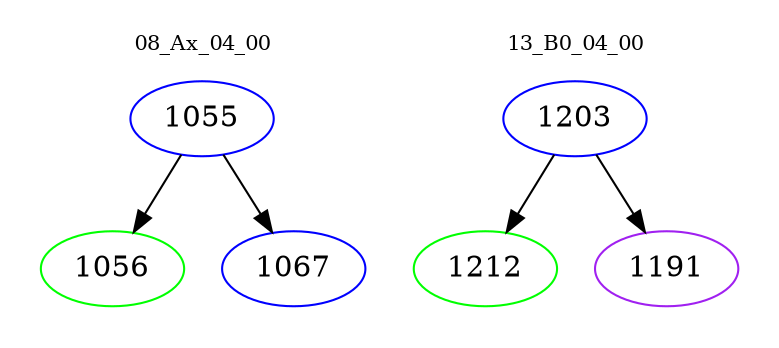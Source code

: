 digraph{
subgraph cluster_0 {
color = white
label = "08_Ax_04_00";
fontsize=10;
T0_1055 [label="1055", color="blue"]
T0_1055 -> T0_1056 [color="black"]
T0_1056 [label="1056", color="green"]
T0_1055 -> T0_1067 [color="black"]
T0_1067 [label="1067", color="blue"]
}
subgraph cluster_1 {
color = white
label = "13_B0_04_00";
fontsize=10;
T1_1203 [label="1203", color="blue"]
T1_1203 -> T1_1212 [color="black"]
T1_1212 [label="1212", color="green"]
T1_1203 -> T1_1191 [color="black"]
T1_1191 [label="1191", color="purple"]
}
}
